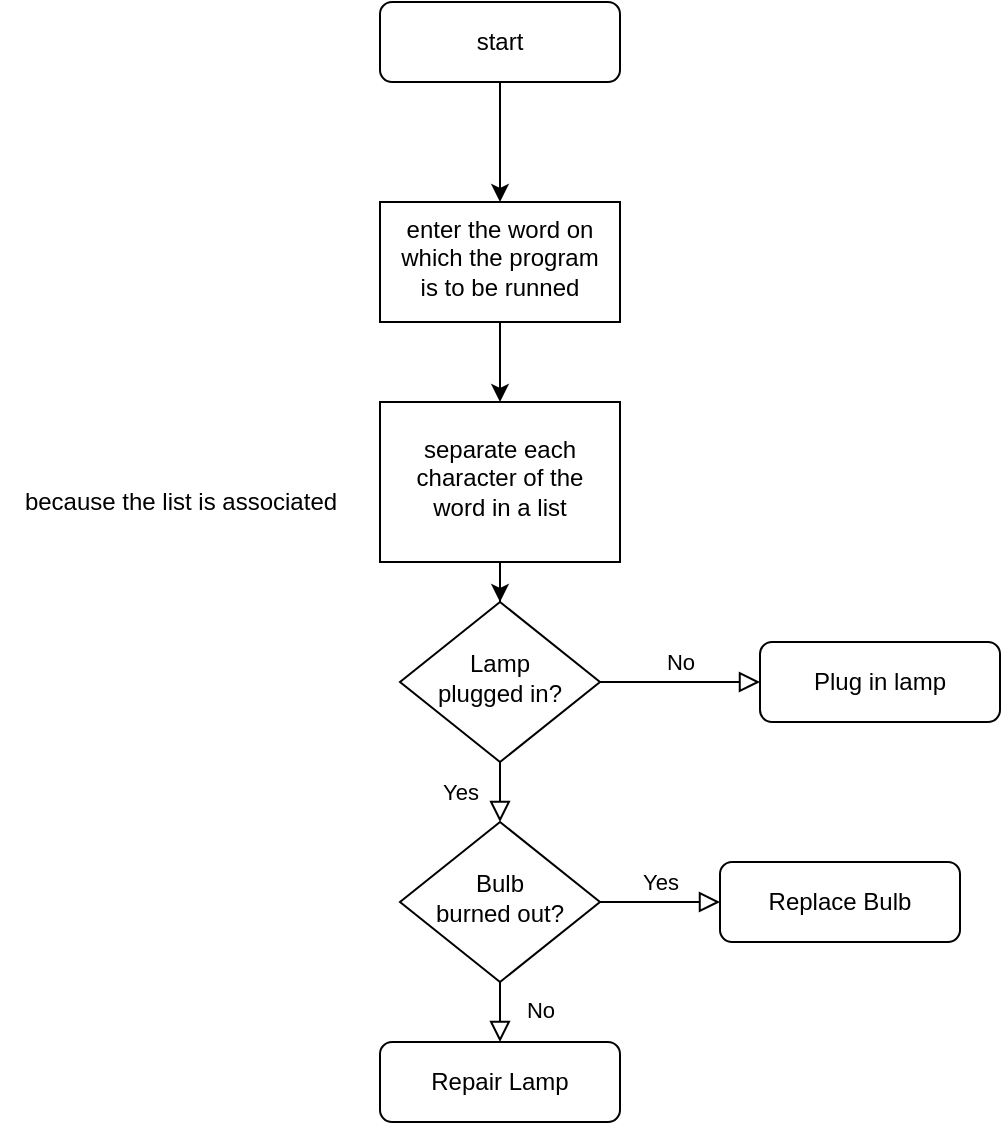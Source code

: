 <mxfile version="20.1.1" type="github">
  <diagram id="n5JoRgDSk-vBpJm4k_6t" name="Page-1">
    <mxGraphModel dx="946" dy="612" grid="1" gridSize="10" guides="1" tooltips="1" connect="1" arrows="1" fold="1" page="1" pageScale="1" pageWidth="850" pageHeight="1100" math="0" shadow="0">
      <root>
        <object label="" id="0">
          <mxCell />
        </object>
        <mxCell id="1" parent="0" />
        <mxCell id="W5VlvD_ca-9JVoFKrpnI-15" style="edgeStyle=orthogonalEdgeStyle;rounded=0;orthogonalLoop=1;jettySize=auto;html=1;exitX=0.5;exitY=1;exitDx=0;exitDy=0;" edge="1" parent="1" source="W5VlvD_ca-9JVoFKrpnI-3">
          <mxGeometry relative="1" as="geometry">
            <mxPoint x="430" y="170" as="targetPoint" />
          </mxGeometry>
        </mxCell>
        <mxCell id="W5VlvD_ca-9JVoFKrpnI-3" value="start" style="rounded=1;whiteSpace=wrap;html=1;fontSize=12;glass=0;strokeWidth=1;shadow=0;" vertex="1" parent="1">
          <mxGeometry x="370" y="70" width="120" height="40" as="geometry" />
        </mxCell>
        <mxCell id="W5VlvD_ca-9JVoFKrpnI-4" value="Yes" style="rounded=0;html=1;jettySize=auto;orthogonalLoop=1;fontSize=11;endArrow=block;endFill=0;endSize=8;strokeWidth=1;shadow=0;labelBackgroundColor=none;edgeStyle=orthogonalEdgeStyle;" edge="1" parent="1" source="W5VlvD_ca-9JVoFKrpnI-6" target="W5VlvD_ca-9JVoFKrpnI-10">
          <mxGeometry y="20" relative="1" as="geometry">
            <mxPoint as="offset" />
          </mxGeometry>
        </mxCell>
        <mxCell id="W5VlvD_ca-9JVoFKrpnI-5" value="No" style="edgeStyle=orthogonalEdgeStyle;rounded=0;html=1;jettySize=auto;orthogonalLoop=1;fontSize=11;endArrow=block;endFill=0;endSize=8;strokeWidth=1;shadow=0;labelBackgroundColor=none;" edge="1" parent="1" source="W5VlvD_ca-9JVoFKrpnI-6" target="W5VlvD_ca-9JVoFKrpnI-7">
          <mxGeometry y="10" relative="1" as="geometry">
            <mxPoint as="offset" />
          </mxGeometry>
        </mxCell>
        <mxCell id="W5VlvD_ca-9JVoFKrpnI-6" value="Lamp&lt;br&gt;plugged in?" style="rhombus;whiteSpace=wrap;html=1;shadow=0;fontFamily=Helvetica;fontSize=12;align=center;strokeWidth=1;spacing=6;spacingTop=-4;" vertex="1" parent="1">
          <mxGeometry x="380" y="370" width="100" height="80" as="geometry" />
        </mxCell>
        <mxCell id="W5VlvD_ca-9JVoFKrpnI-7" value="Plug in lamp" style="rounded=1;whiteSpace=wrap;html=1;fontSize=12;glass=0;strokeWidth=1;shadow=0;" vertex="1" parent="1">
          <mxGeometry x="560" y="390" width="120" height="40" as="geometry" />
        </mxCell>
        <mxCell id="W5VlvD_ca-9JVoFKrpnI-8" value="No" style="rounded=0;html=1;jettySize=auto;orthogonalLoop=1;fontSize=11;endArrow=block;endFill=0;endSize=8;strokeWidth=1;shadow=0;labelBackgroundColor=none;edgeStyle=orthogonalEdgeStyle;" edge="1" parent="1" source="W5VlvD_ca-9JVoFKrpnI-10" target="W5VlvD_ca-9JVoFKrpnI-11">
          <mxGeometry x="0.333" y="20" relative="1" as="geometry">
            <mxPoint as="offset" />
          </mxGeometry>
        </mxCell>
        <mxCell id="W5VlvD_ca-9JVoFKrpnI-9" value="Yes" style="edgeStyle=orthogonalEdgeStyle;rounded=0;html=1;jettySize=auto;orthogonalLoop=1;fontSize=11;endArrow=block;endFill=0;endSize=8;strokeWidth=1;shadow=0;labelBackgroundColor=none;" edge="1" parent="1" source="W5VlvD_ca-9JVoFKrpnI-10" target="W5VlvD_ca-9JVoFKrpnI-12">
          <mxGeometry y="10" relative="1" as="geometry">
            <mxPoint as="offset" />
          </mxGeometry>
        </mxCell>
        <mxCell id="W5VlvD_ca-9JVoFKrpnI-10" value="Bulb&lt;br&gt;burned out?" style="rhombus;whiteSpace=wrap;html=1;shadow=0;fontFamily=Helvetica;fontSize=12;align=center;strokeWidth=1;spacing=6;spacingTop=-4;" vertex="1" parent="1">
          <mxGeometry x="380" y="480" width="100" height="80" as="geometry" />
        </mxCell>
        <mxCell id="W5VlvD_ca-9JVoFKrpnI-11" value="Repair Lamp" style="rounded=1;whiteSpace=wrap;html=1;fontSize=12;glass=0;strokeWidth=1;shadow=0;" vertex="1" parent="1">
          <mxGeometry x="370" y="590" width="120" height="40" as="geometry" />
        </mxCell>
        <mxCell id="W5VlvD_ca-9JVoFKrpnI-12" value="Replace Bulb" style="rounded=1;whiteSpace=wrap;html=1;fontSize=12;glass=0;strokeWidth=1;shadow=0;" vertex="1" parent="1">
          <mxGeometry x="540" y="500" width="120" height="40" as="geometry" />
        </mxCell>
        <mxCell id="W5VlvD_ca-9JVoFKrpnI-19" value="" style="edgeStyle=orthogonalEdgeStyle;rounded=0;orthogonalLoop=1;jettySize=auto;html=1;" edge="1" parent="1" source="W5VlvD_ca-9JVoFKrpnI-13" target="W5VlvD_ca-9JVoFKrpnI-18">
          <mxGeometry relative="1" as="geometry" />
        </mxCell>
        <mxCell id="W5VlvD_ca-9JVoFKrpnI-13" value="enter the word on which the program is to be runned" style="whiteSpace=wrap;html=1;shadow=0;strokeWidth=1;spacing=6;spacingTop=-4;" vertex="1" parent="1">
          <mxGeometry x="370" y="170" width="120" height="60" as="geometry" />
        </mxCell>
        <mxCell id="W5VlvD_ca-9JVoFKrpnI-21" style="edgeStyle=orthogonalEdgeStyle;rounded=0;orthogonalLoop=1;jettySize=auto;html=1;entryX=0.5;entryY=0;entryDx=0;entryDy=0;" edge="1" parent="1" source="W5VlvD_ca-9JVoFKrpnI-18" target="W5VlvD_ca-9JVoFKrpnI-6">
          <mxGeometry relative="1" as="geometry" />
        </mxCell>
        <mxCell id="W5VlvD_ca-9JVoFKrpnI-18" value="separate each character of the word in a list" style="whiteSpace=wrap;html=1;shadow=0;strokeWidth=1;spacing=6;spacingTop=-4;" vertex="1" parent="1">
          <mxGeometry x="370" y="270" width="120" height="80" as="geometry" />
        </mxCell>
        <mxCell id="W5VlvD_ca-9JVoFKrpnI-24" value="because the list is associated " style="text;html=1;align=center;verticalAlign=middle;resizable=0;points=[];autosize=1;strokeColor=none;fillColor=none;" vertex="1" parent="1">
          <mxGeometry x="180" y="305" width="180" height="30" as="geometry" />
        </mxCell>
      </root>
    </mxGraphModel>
  </diagram>
</mxfile>
